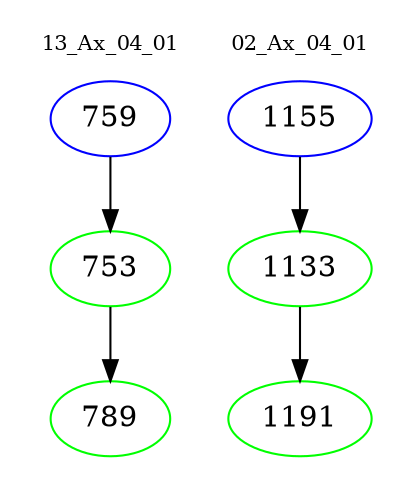 digraph{
subgraph cluster_0 {
color = white
label = "13_Ax_04_01";
fontsize=10;
T0_759 [label="759", color="blue"]
T0_759 -> T0_753 [color="black"]
T0_753 [label="753", color="green"]
T0_753 -> T0_789 [color="black"]
T0_789 [label="789", color="green"]
}
subgraph cluster_1 {
color = white
label = "02_Ax_04_01";
fontsize=10;
T1_1155 [label="1155", color="blue"]
T1_1155 -> T1_1133 [color="black"]
T1_1133 [label="1133", color="green"]
T1_1133 -> T1_1191 [color="black"]
T1_1191 [label="1191", color="green"]
}
}
